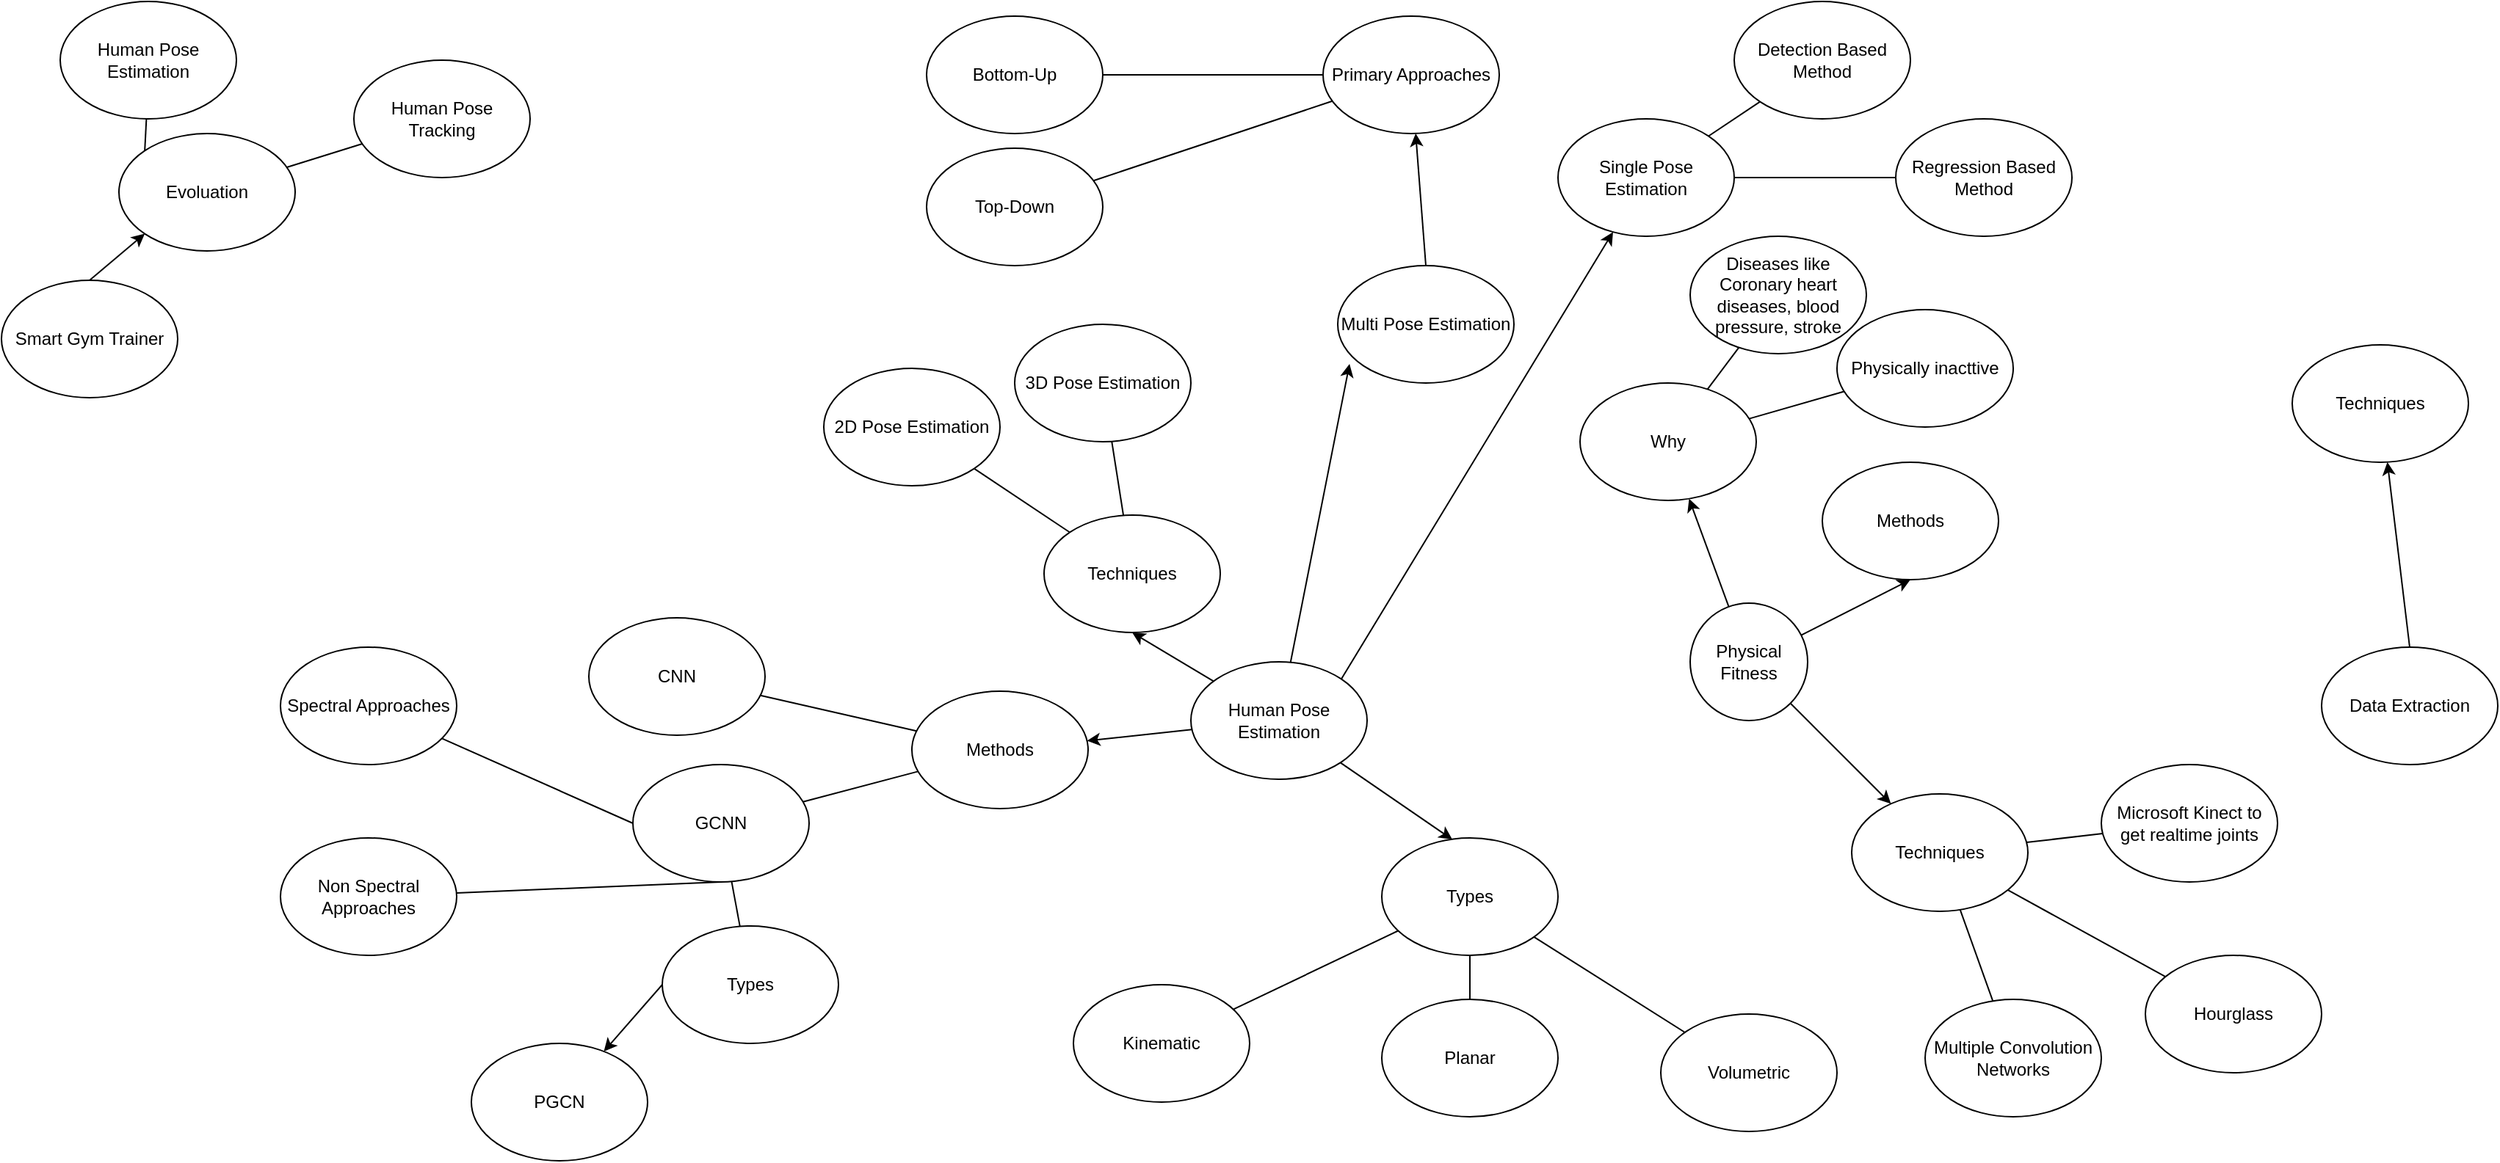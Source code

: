 <mxfile version="17.1.2" type="github">
  <diagram id="6a731a19-8d31-9384-78a2-239565b7b9f0" name="Page-1">
    <mxGraphModel dx="2591" dy="737" grid="1" gridSize="10" guides="1" tooltips="1" connect="1" arrows="1" fold="1" page="1" pageScale="1" pageWidth="1169" pageHeight="827" background="none" math="0" shadow="0">
      <root>
        <mxCell id="0" />
        <mxCell id="1" parent="0" />
        <mxCell id="kBjCQtuUGjo8xMoTbUDO-1542" value="Data Extraction" style="ellipse;whiteSpace=wrap;html=1;" vertex="1" parent="1">
          <mxGeometry x="1030" y="460" width="120" height="80" as="geometry" />
        </mxCell>
        <mxCell id="kBjCQtuUGjo8xMoTbUDO-1543" value="Techniques" style="ellipse;whiteSpace=wrap;html=1;" vertex="1" parent="1">
          <mxGeometry x="1010" y="254" width="120" height="80" as="geometry" />
        </mxCell>
        <mxCell id="kBjCQtuUGjo8xMoTbUDO-1545" value="" style="endArrow=classic;html=1;rounded=0;exitX=0.5;exitY=0;exitDx=0;exitDy=0;" edge="1" parent="1" source="kBjCQtuUGjo8xMoTbUDO-1542" target="kBjCQtuUGjo8xMoTbUDO-1543">
          <mxGeometry width="50" height="50" relative="1" as="geometry">
            <mxPoint x="780" y="630" as="sourcePoint" />
            <mxPoint x="830" y="580" as="targetPoint" />
          </mxGeometry>
        </mxCell>
        <mxCell id="kBjCQtuUGjo8xMoTbUDO-1546" value="Human Pose Estimation" style="ellipse;whiteSpace=wrap;html=1;" vertex="1" parent="1">
          <mxGeometry x="260" y="470" width="120" height="80" as="geometry" />
        </mxCell>
        <mxCell id="kBjCQtuUGjo8xMoTbUDO-1547" value="Techniques&lt;br&gt;" style="ellipse;whiteSpace=wrap;html=1;" vertex="1" parent="1">
          <mxGeometry x="160" y="370" width="120" height="80" as="geometry" />
        </mxCell>
        <mxCell id="kBjCQtuUGjo8xMoTbUDO-1548" value="2D Pose Estimation" style="ellipse;whiteSpace=wrap;html=1;" vertex="1" parent="1">
          <mxGeometry x="10" y="270" width="120" height="80" as="geometry" />
        </mxCell>
        <mxCell id="kBjCQtuUGjo8xMoTbUDO-1549" value="3D Pose Estimation" style="ellipse;whiteSpace=wrap;html=1;" vertex="1" parent="1">
          <mxGeometry x="140" y="240" width="120" height="80" as="geometry" />
        </mxCell>
        <mxCell id="kBjCQtuUGjo8xMoTbUDO-1550" value="" style="endArrow=classic;html=1;rounded=0;entryX=0.5;entryY=1;entryDx=0;entryDy=0;" edge="1" parent="1" source="kBjCQtuUGjo8xMoTbUDO-1546" target="kBjCQtuUGjo8xMoTbUDO-1547">
          <mxGeometry width="50" height="50" relative="1" as="geometry">
            <mxPoint x="780" y="620" as="sourcePoint" />
            <mxPoint x="830" y="570" as="targetPoint" />
          </mxGeometry>
        </mxCell>
        <mxCell id="kBjCQtuUGjo8xMoTbUDO-1551" value="" style="endArrow=none;html=1;rounded=0;entryX=1;entryY=1;entryDx=0;entryDy=0;" edge="1" parent="1" source="kBjCQtuUGjo8xMoTbUDO-1547" target="kBjCQtuUGjo8xMoTbUDO-1548">
          <mxGeometry width="50" height="50" relative="1" as="geometry">
            <mxPoint x="780" y="620" as="sourcePoint" />
            <mxPoint x="830" y="570" as="targetPoint" />
          </mxGeometry>
        </mxCell>
        <mxCell id="kBjCQtuUGjo8xMoTbUDO-1552" value="" style="endArrow=none;html=1;rounded=0;" edge="1" parent="1" source="kBjCQtuUGjo8xMoTbUDO-1547" target="kBjCQtuUGjo8xMoTbUDO-1549">
          <mxGeometry width="50" height="50" relative="1" as="geometry">
            <mxPoint x="780" y="620" as="sourcePoint" />
            <mxPoint x="830" y="570" as="targetPoint" />
          </mxGeometry>
        </mxCell>
        <mxCell id="kBjCQtuUGjo8xMoTbUDO-1553" value="Types" style="ellipse;whiteSpace=wrap;html=1;" vertex="1" parent="1">
          <mxGeometry x="390" y="590" width="120" height="80" as="geometry" />
        </mxCell>
        <mxCell id="kBjCQtuUGjo8xMoTbUDO-1554" value="" style="endArrow=classic;html=1;rounded=0;entryX=0.4;entryY=0.013;entryDx=0;entryDy=0;entryPerimeter=0;" edge="1" parent="1" source="kBjCQtuUGjo8xMoTbUDO-1546" target="kBjCQtuUGjo8xMoTbUDO-1553">
          <mxGeometry width="50" height="50" relative="1" as="geometry">
            <mxPoint x="780" y="620" as="sourcePoint" />
            <mxPoint x="830" y="570" as="targetPoint" />
          </mxGeometry>
        </mxCell>
        <mxCell id="kBjCQtuUGjo8xMoTbUDO-1555" value="Kinematic" style="ellipse;whiteSpace=wrap;html=1;" vertex="1" parent="1">
          <mxGeometry x="180" y="690" width="120" height="80" as="geometry" />
        </mxCell>
        <mxCell id="kBjCQtuUGjo8xMoTbUDO-1556" value="Planar" style="ellipse;whiteSpace=wrap;html=1;" vertex="1" parent="1">
          <mxGeometry x="390" y="700" width="120" height="80" as="geometry" />
        </mxCell>
        <mxCell id="kBjCQtuUGjo8xMoTbUDO-1557" value="Volumetric" style="ellipse;whiteSpace=wrap;html=1;" vertex="1" parent="1">
          <mxGeometry x="580" y="710" width="120" height="80" as="geometry" />
        </mxCell>
        <mxCell id="kBjCQtuUGjo8xMoTbUDO-1558" value="" style="endArrow=none;html=1;rounded=0;" edge="1" parent="1" source="kBjCQtuUGjo8xMoTbUDO-1555" target="kBjCQtuUGjo8xMoTbUDO-1553">
          <mxGeometry width="50" height="50" relative="1" as="geometry">
            <mxPoint x="780" y="620" as="sourcePoint" />
            <mxPoint x="830" y="570" as="targetPoint" />
          </mxGeometry>
        </mxCell>
        <mxCell id="kBjCQtuUGjo8xMoTbUDO-1559" value="" style="endArrow=none;html=1;rounded=0;" edge="1" parent="1" source="kBjCQtuUGjo8xMoTbUDO-1556" target="kBjCQtuUGjo8xMoTbUDO-1553">
          <mxGeometry width="50" height="50" relative="1" as="geometry">
            <mxPoint x="780" y="620" as="sourcePoint" />
            <mxPoint x="830" y="570" as="targetPoint" />
          </mxGeometry>
        </mxCell>
        <mxCell id="kBjCQtuUGjo8xMoTbUDO-1560" value="" style="endArrow=none;html=1;rounded=0;" edge="1" parent="1" source="kBjCQtuUGjo8xMoTbUDO-1553" target="kBjCQtuUGjo8xMoTbUDO-1557">
          <mxGeometry width="50" height="50" relative="1" as="geometry">
            <mxPoint x="780" y="620" as="sourcePoint" />
            <mxPoint x="830" y="570" as="targetPoint" />
          </mxGeometry>
        </mxCell>
        <mxCell id="kBjCQtuUGjo8xMoTbUDO-1561" value="Primary Approaches" style="ellipse;whiteSpace=wrap;html=1;" vertex="1" parent="1">
          <mxGeometry x="350" y="30" width="120" height="80" as="geometry" />
        </mxCell>
        <mxCell id="kBjCQtuUGjo8xMoTbUDO-1562" value="" style="endArrow=classic;html=1;rounded=0;exitX=0.5;exitY=0;exitDx=0;exitDy=0;" edge="1" parent="1" source="kBjCQtuUGjo8xMoTbUDO-1570" target="kBjCQtuUGjo8xMoTbUDO-1561">
          <mxGeometry width="50" height="50" relative="1" as="geometry">
            <mxPoint x="780" y="620" as="sourcePoint" />
            <mxPoint x="830" y="570" as="targetPoint" />
          </mxGeometry>
        </mxCell>
        <mxCell id="kBjCQtuUGjo8xMoTbUDO-1563" value="Bottom-Up" style="ellipse;whiteSpace=wrap;html=1;" vertex="1" parent="1">
          <mxGeometry x="80" y="30" width="120" height="80" as="geometry" />
        </mxCell>
        <mxCell id="kBjCQtuUGjo8xMoTbUDO-1564" value="Top-Down" style="ellipse;whiteSpace=wrap;html=1;" vertex="1" parent="1">
          <mxGeometry x="80" y="120" width="120" height="80" as="geometry" />
        </mxCell>
        <mxCell id="kBjCQtuUGjo8xMoTbUDO-1565" value="" style="endArrow=none;html=1;rounded=0;" edge="1" parent="1" source="kBjCQtuUGjo8xMoTbUDO-1561" target="kBjCQtuUGjo8xMoTbUDO-1564">
          <mxGeometry width="50" height="50" relative="1" as="geometry">
            <mxPoint x="780" y="620" as="sourcePoint" />
            <mxPoint x="830" y="570" as="targetPoint" />
          </mxGeometry>
        </mxCell>
        <mxCell id="kBjCQtuUGjo8xMoTbUDO-1566" value="" style="endArrow=none;html=1;rounded=0;" edge="1" parent="1" source="kBjCQtuUGjo8xMoTbUDO-1561" target="kBjCQtuUGjo8xMoTbUDO-1563">
          <mxGeometry width="50" height="50" relative="1" as="geometry">
            <mxPoint x="780" y="620" as="sourcePoint" />
            <mxPoint x="830" y="570" as="targetPoint" />
          </mxGeometry>
        </mxCell>
        <mxCell id="kBjCQtuUGjo8xMoTbUDO-1567" value="Methods" style="ellipse;whiteSpace=wrap;html=1;" vertex="1" parent="1">
          <mxGeometry x="70" y="490" width="120" height="80" as="geometry" />
        </mxCell>
        <mxCell id="kBjCQtuUGjo8xMoTbUDO-1568" value="" style="endArrow=classic;html=1;rounded=0;" edge="1" parent="1" source="kBjCQtuUGjo8xMoTbUDO-1546" target="kBjCQtuUGjo8xMoTbUDO-1567">
          <mxGeometry width="50" height="50" relative="1" as="geometry">
            <mxPoint x="520" y="620" as="sourcePoint" />
            <mxPoint x="570" y="570" as="targetPoint" />
          </mxGeometry>
        </mxCell>
        <mxCell id="kBjCQtuUGjo8xMoTbUDO-1569" value="Single Pose Estimation" style="ellipse;whiteSpace=wrap;html=1;" vertex="1" parent="1">
          <mxGeometry x="510" y="100" width="120" height="80" as="geometry" />
        </mxCell>
        <mxCell id="kBjCQtuUGjo8xMoTbUDO-1570" value="Multi Pose Estimation" style="ellipse;whiteSpace=wrap;html=1;" vertex="1" parent="1">
          <mxGeometry x="360" y="200" width="120" height="80" as="geometry" />
        </mxCell>
        <mxCell id="kBjCQtuUGjo8xMoTbUDO-1571" value="" style="endArrow=classic;html=1;rounded=0;exitX=1;exitY=0;exitDx=0;exitDy=0;" edge="1" parent="1" source="kBjCQtuUGjo8xMoTbUDO-1546" target="kBjCQtuUGjo8xMoTbUDO-1569">
          <mxGeometry width="50" height="50" relative="1" as="geometry">
            <mxPoint x="350" y="420" as="sourcePoint" />
            <mxPoint x="400" y="370" as="targetPoint" />
          </mxGeometry>
        </mxCell>
        <mxCell id="kBjCQtuUGjo8xMoTbUDO-1572" value="" style="endArrow=classic;html=1;rounded=0;entryX=0.067;entryY=0.838;entryDx=0;entryDy=0;entryPerimeter=0;" edge="1" parent="1" source="kBjCQtuUGjo8xMoTbUDO-1546" target="kBjCQtuUGjo8xMoTbUDO-1570">
          <mxGeometry width="50" height="50" relative="1" as="geometry">
            <mxPoint x="350" y="420" as="sourcePoint" />
            <mxPoint x="400" y="370" as="targetPoint" />
          </mxGeometry>
        </mxCell>
        <mxCell id="kBjCQtuUGjo8xMoTbUDO-1573" value="Regression Based Method" style="ellipse;whiteSpace=wrap;html=1;" vertex="1" parent="1">
          <mxGeometry x="740" y="100" width="120" height="80" as="geometry" />
        </mxCell>
        <mxCell id="kBjCQtuUGjo8xMoTbUDO-1574" value="Detection Based Method" style="ellipse;whiteSpace=wrap;html=1;" vertex="1" parent="1">
          <mxGeometry x="630" y="20" width="120" height="80" as="geometry" />
        </mxCell>
        <mxCell id="kBjCQtuUGjo8xMoTbUDO-1575" value="" style="endArrow=none;html=1;rounded=0;" edge="1" parent="1" source="kBjCQtuUGjo8xMoTbUDO-1569" target="kBjCQtuUGjo8xMoTbUDO-1574">
          <mxGeometry width="50" height="50" relative="1" as="geometry">
            <mxPoint x="350" y="410" as="sourcePoint" />
            <mxPoint x="400" y="360" as="targetPoint" />
          </mxGeometry>
        </mxCell>
        <mxCell id="kBjCQtuUGjo8xMoTbUDO-1576" value="" style="endArrow=none;html=1;rounded=0;" edge="1" parent="1" source="kBjCQtuUGjo8xMoTbUDO-1569" target="kBjCQtuUGjo8xMoTbUDO-1573">
          <mxGeometry width="50" height="50" relative="1" as="geometry">
            <mxPoint x="350" y="280" as="sourcePoint" />
            <mxPoint x="400" y="230" as="targetPoint" />
          </mxGeometry>
        </mxCell>
        <mxCell id="kBjCQtuUGjo8xMoTbUDO-1577" value="CNN" style="ellipse;whiteSpace=wrap;html=1;" vertex="1" parent="1">
          <mxGeometry x="-150" y="440" width="120" height="80" as="geometry" />
        </mxCell>
        <mxCell id="kBjCQtuUGjo8xMoTbUDO-1578" value="GCNN" style="ellipse;whiteSpace=wrap;html=1;" vertex="1" parent="1">
          <mxGeometry x="-120" y="540" width="120" height="80" as="geometry" />
        </mxCell>
        <mxCell id="kBjCQtuUGjo8xMoTbUDO-1579" value="" style="endArrow=none;html=1;rounded=0;" edge="1" parent="1" source="kBjCQtuUGjo8xMoTbUDO-1577" target="kBjCQtuUGjo8xMoTbUDO-1567">
          <mxGeometry width="50" height="50" relative="1" as="geometry">
            <mxPoint x="350" y="480" as="sourcePoint" />
            <mxPoint x="400" y="430" as="targetPoint" />
          </mxGeometry>
        </mxCell>
        <mxCell id="kBjCQtuUGjo8xMoTbUDO-1580" value="" style="endArrow=none;html=1;rounded=0;" edge="1" parent="1" source="kBjCQtuUGjo8xMoTbUDO-1578" target="kBjCQtuUGjo8xMoTbUDO-1567">
          <mxGeometry width="50" height="50" relative="1" as="geometry">
            <mxPoint x="350" y="480" as="sourcePoint" />
            <mxPoint x="400" y="430" as="targetPoint" />
          </mxGeometry>
        </mxCell>
        <mxCell id="kBjCQtuUGjo8xMoTbUDO-1581" value="Spectral Approaches" style="ellipse;whiteSpace=wrap;html=1;" vertex="1" parent="1">
          <mxGeometry x="-360" y="460" width="120" height="80" as="geometry" />
        </mxCell>
        <mxCell id="kBjCQtuUGjo8xMoTbUDO-1582" value="Non Spectral Approaches" style="ellipse;whiteSpace=wrap;html=1;" vertex="1" parent="1">
          <mxGeometry x="-360" y="590" width="120" height="80" as="geometry" />
        </mxCell>
        <mxCell id="kBjCQtuUGjo8xMoTbUDO-1583" value="" style="endArrow=none;html=1;rounded=0;entryX=0;entryY=0.5;entryDx=0;entryDy=0;" edge="1" parent="1" source="kBjCQtuUGjo8xMoTbUDO-1581" target="kBjCQtuUGjo8xMoTbUDO-1578">
          <mxGeometry width="50" height="50" relative="1" as="geometry">
            <mxPoint x="-170" y="655" as="sourcePoint" />
            <mxPoint x="-120" y="605" as="targetPoint" />
          </mxGeometry>
        </mxCell>
        <mxCell id="kBjCQtuUGjo8xMoTbUDO-1584" value="" style="endArrow=none;html=1;rounded=0;entryX=0.5;entryY=1;entryDx=0;entryDy=0;" edge="1" parent="1" source="kBjCQtuUGjo8xMoTbUDO-1582" target="kBjCQtuUGjo8xMoTbUDO-1578">
          <mxGeometry width="50" height="50" relative="1" as="geometry">
            <mxPoint x="350" y="600" as="sourcePoint" />
            <mxPoint x="400" y="550" as="targetPoint" />
          </mxGeometry>
        </mxCell>
        <mxCell id="kBjCQtuUGjo8xMoTbUDO-1585" value="Types" style="ellipse;whiteSpace=wrap;html=1;" vertex="1" parent="1">
          <mxGeometry x="-100" y="650" width="120" height="80" as="geometry" />
        </mxCell>
        <mxCell id="kBjCQtuUGjo8xMoTbUDO-1586" value="" style="endArrow=none;html=1;rounded=0;" edge="1" parent="1" source="kBjCQtuUGjo8xMoTbUDO-1585" target="kBjCQtuUGjo8xMoTbUDO-1578">
          <mxGeometry width="50" height="50" relative="1" as="geometry">
            <mxPoint x="350" y="600" as="sourcePoint" />
            <mxPoint x="400" y="550" as="targetPoint" />
          </mxGeometry>
        </mxCell>
        <mxCell id="kBjCQtuUGjo8xMoTbUDO-1587" value="PGCN" style="ellipse;whiteSpace=wrap;html=1;" vertex="1" parent="1">
          <mxGeometry x="-230" y="730" width="120" height="80" as="geometry" />
        </mxCell>
        <mxCell id="kBjCQtuUGjo8xMoTbUDO-1589" value="" style="endArrow=classic;html=1;rounded=0;exitX=0;exitY=0.5;exitDx=0;exitDy=0;" edge="1" parent="1" source="kBjCQtuUGjo8xMoTbUDO-1585" target="kBjCQtuUGjo8xMoTbUDO-1587">
          <mxGeometry width="50" height="50" relative="1" as="geometry">
            <mxPoint x="350" y="600" as="sourcePoint" />
            <mxPoint x="400" y="550" as="targetPoint" />
          </mxGeometry>
        </mxCell>
        <mxCell id="kBjCQtuUGjo8xMoTbUDO-1590" value="Physical Fitness" style="ellipse;whiteSpace=wrap;html=1;aspect=fixed;" vertex="1" parent="1">
          <mxGeometry x="600" y="430" width="80" height="80" as="geometry" />
        </mxCell>
        <mxCell id="kBjCQtuUGjo8xMoTbUDO-1591" value="Why" style="ellipse;whiteSpace=wrap;html=1;" vertex="1" parent="1">
          <mxGeometry x="525" y="280" width="120" height="80" as="geometry" />
        </mxCell>
        <mxCell id="kBjCQtuUGjo8xMoTbUDO-1593" value="" style="endArrow=classic;html=1;rounded=0;" edge="1" parent="1" source="kBjCQtuUGjo8xMoTbUDO-1590" target="kBjCQtuUGjo8xMoTbUDO-1591">
          <mxGeometry width="50" height="50" relative="1" as="geometry">
            <mxPoint x="770" y="600" as="sourcePoint" />
            <mxPoint x="820" y="550" as="targetPoint" />
          </mxGeometry>
        </mxCell>
        <mxCell id="kBjCQtuUGjo8xMoTbUDO-1594" value="Methods" style="ellipse;whiteSpace=wrap;html=1;" vertex="1" parent="1">
          <mxGeometry x="690" y="334" width="120" height="80" as="geometry" />
        </mxCell>
        <mxCell id="kBjCQtuUGjo8xMoTbUDO-1595" value="" style="endArrow=classic;html=1;rounded=0;entryX=0.5;entryY=1;entryDx=0;entryDy=0;" edge="1" parent="1" source="kBjCQtuUGjo8xMoTbUDO-1590" target="kBjCQtuUGjo8xMoTbUDO-1594">
          <mxGeometry width="50" height="50" relative="1" as="geometry">
            <mxPoint x="770" y="600" as="sourcePoint" />
            <mxPoint x="820" y="550" as="targetPoint" />
          </mxGeometry>
        </mxCell>
        <mxCell id="kBjCQtuUGjo8xMoTbUDO-1596" value="Diseases like Coronary heart diseases, blood pressure, stroke" style="ellipse;whiteSpace=wrap;html=1;" vertex="1" parent="1">
          <mxGeometry x="600" y="180" width="120" height="80" as="geometry" />
        </mxCell>
        <mxCell id="kBjCQtuUGjo8xMoTbUDO-1597" value="" style="endArrow=none;html=1;rounded=0;" edge="1" parent="1" source="kBjCQtuUGjo8xMoTbUDO-1591" target="kBjCQtuUGjo8xMoTbUDO-1596">
          <mxGeometry width="50" height="50" relative="1" as="geometry">
            <mxPoint x="770" y="580" as="sourcePoint" />
            <mxPoint x="820" y="530" as="targetPoint" />
          </mxGeometry>
        </mxCell>
        <mxCell id="kBjCQtuUGjo8xMoTbUDO-1598" value="Physically inacttive" style="ellipse;whiteSpace=wrap;html=1;" vertex="1" parent="1">
          <mxGeometry x="700" y="230" width="120" height="80" as="geometry" />
        </mxCell>
        <mxCell id="kBjCQtuUGjo8xMoTbUDO-1599" value="" style="endArrow=none;html=1;rounded=0;" edge="1" parent="1" source="kBjCQtuUGjo8xMoTbUDO-1591" target="kBjCQtuUGjo8xMoTbUDO-1598">
          <mxGeometry width="50" height="50" relative="1" as="geometry">
            <mxPoint x="770" y="480" as="sourcePoint" />
            <mxPoint x="820" y="430" as="targetPoint" />
          </mxGeometry>
        </mxCell>
        <mxCell id="kBjCQtuUGjo8xMoTbUDO-1600" value="Techniques" style="ellipse;whiteSpace=wrap;html=1;" vertex="1" parent="1">
          <mxGeometry x="710" y="560" width="120" height="80" as="geometry" />
        </mxCell>
        <mxCell id="kBjCQtuUGjo8xMoTbUDO-1602" value="" style="endArrow=classic;html=1;rounded=0;" edge="1" parent="1" source="kBjCQtuUGjo8xMoTbUDO-1590" target="kBjCQtuUGjo8xMoTbUDO-1600">
          <mxGeometry width="50" height="50" relative="1" as="geometry">
            <mxPoint x="730" y="480" as="sourcePoint" />
            <mxPoint x="780" y="430" as="targetPoint" />
          </mxGeometry>
        </mxCell>
        <mxCell id="kBjCQtuUGjo8xMoTbUDO-1604" value="Hourglass" style="ellipse;whiteSpace=wrap;html=1;" vertex="1" parent="1">
          <mxGeometry x="910" y="670" width="120" height="80" as="geometry" />
        </mxCell>
        <mxCell id="kBjCQtuUGjo8xMoTbUDO-1605" value="Microsoft Kinect to get realtime joints" style="ellipse;whiteSpace=wrap;html=1;" vertex="1" parent="1">
          <mxGeometry x="880" y="540" width="120" height="80" as="geometry" />
        </mxCell>
        <mxCell id="kBjCQtuUGjo8xMoTbUDO-1607" value="Multiple Convolution Networks" style="ellipse;whiteSpace=wrap;html=1;" vertex="1" parent="1">
          <mxGeometry x="760" y="700" width="120" height="80" as="geometry" />
        </mxCell>
        <mxCell id="kBjCQtuUGjo8xMoTbUDO-1610" value="" style="endArrow=none;html=1;rounded=0;" edge="1" parent="1" source="kBjCQtuUGjo8xMoTbUDO-1600" target="kBjCQtuUGjo8xMoTbUDO-1607">
          <mxGeometry width="50" height="50" relative="1" as="geometry">
            <mxPoint x="730" y="480" as="sourcePoint" />
            <mxPoint x="780" y="430" as="targetPoint" />
          </mxGeometry>
        </mxCell>
        <mxCell id="kBjCQtuUGjo8xMoTbUDO-1612" value="" style="endArrow=none;html=1;rounded=0;" edge="1" parent="1" source="kBjCQtuUGjo8xMoTbUDO-1600" target="kBjCQtuUGjo8xMoTbUDO-1605">
          <mxGeometry width="50" height="50" relative="1" as="geometry">
            <mxPoint x="730" y="480" as="sourcePoint" />
            <mxPoint x="780" y="430" as="targetPoint" />
          </mxGeometry>
        </mxCell>
        <mxCell id="kBjCQtuUGjo8xMoTbUDO-1613" value="" style="endArrow=none;html=1;rounded=0;" edge="1" parent="1" source="kBjCQtuUGjo8xMoTbUDO-1600" target="kBjCQtuUGjo8xMoTbUDO-1604">
          <mxGeometry width="50" height="50" relative="1" as="geometry">
            <mxPoint x="730" y="480" as="sourcePoint" />
            <mxPoint x="780" y="430" as="targetPoint" />
          </mxGeometry>
        </mxCell>
        <mxCell id="kBjCQtuUGjo8xMoTbUDO-1614" value="Smart Gym Trainer" style="ellipse;whiteSpace=wrap;html=1;" vertex="1" parent="1">
          <mxGeometry x="-550" y="210" width="120" height="80" as="geometry" />
        </mxCell>
        <mxCell id="kBjCQtuUGjo8xMoTbUDO-1615" value="Evoluation" style="ellipse;whiteSpace=wrap;html=1;" vertex="1" parent="1">
          <mxGeometry x="-470" y="110" width="120" height="80" as="geometry" />
        </mxCell>
        <mxCell id="kBjCQtuUGjo8xMoTbUDO-1616" value="" style="endArrow=classic;html=1;rounded=0;exitX=0.5;exitY=0;exitDx=0;exitDy=0;entryX=0;entryY=1;entryDx=0;entryDy=0;" edge="1" parent="1" source="kBjCQtuUGjo8xMoTbUDO-1614" target="kBjCQtuUGjo8xMoTbUDO-1615">
          <mxGeometry width="50" height="50" relative="1" as="geometry">
            <mxPoint x="-400" y="275" as="sourcePoint" />
            <mxPoint x="-350" y="225" as="targetPoint" />
          </mxGeometry>
        </mxCell>
        <mxCell id="kBjCQtuUGjo8xMoTbUDO-1617" value="Human Pose Estimation" style="ellipse;whiteSpace=wrap;html=1;" vertex="1" parent="1">
          <mxGeometry x="-510" y="20" width="120" height="80" as="geometry" />
        </mxCell>
        <mxCell id="kBjCQtuUGjo8xMoTbUDO-1618" value="Human Pose Tracking" style="ellipse;whiteSpace=wrap;html=1;" vertex="1" parent="1">
          <mxGeometry x="-310" y="60" width="120" height="80" as="geometry" />
        </mxCell>
        <mxCell id="kBjCQtuUGjo8xMoTbUDO-1619" value="" style="endArrow=none;html=1;rounded=0;exitX=0;exitY=0;exitDx=0;exitDy=0;" edge="1" parent="1" source="kBjCQtuUGjo8xMoTbUDO-1615" target="kBjCQtuUGjo8xMoTbUDO-1617">
          <mxGeometry width="50" height="50" relative="1" as="geometry">
            <mxPoint x="100" y="250" as="sourcePoint" />
            <mxPoint x="150" y="200" as="targetPoint" />
          </mxGeometry>
        </mxCell>
        <mxCell id="kBjCQtuUGjo8xMoTbUDO-1620" value="" style="endArrow=none;html=1;rounded=0;" edge="1" parent="1" source="kBjCQtuUGjo8xMoTbUDO-1615" target="kBjCQtuUGjo8xMoTbUDO-1618">
          <mxGeometry width="50" height="50" relative="1" as="geometry">
            <mxPoint x="100" y="250" as="sourcePoint" />
            <mxPoint x="150" y="200" as="targetPoint" />
          </mxGeometry>
        </mxCell>
      </root>
    </mxGraphModel>
  </diagram>
</mxfile>
